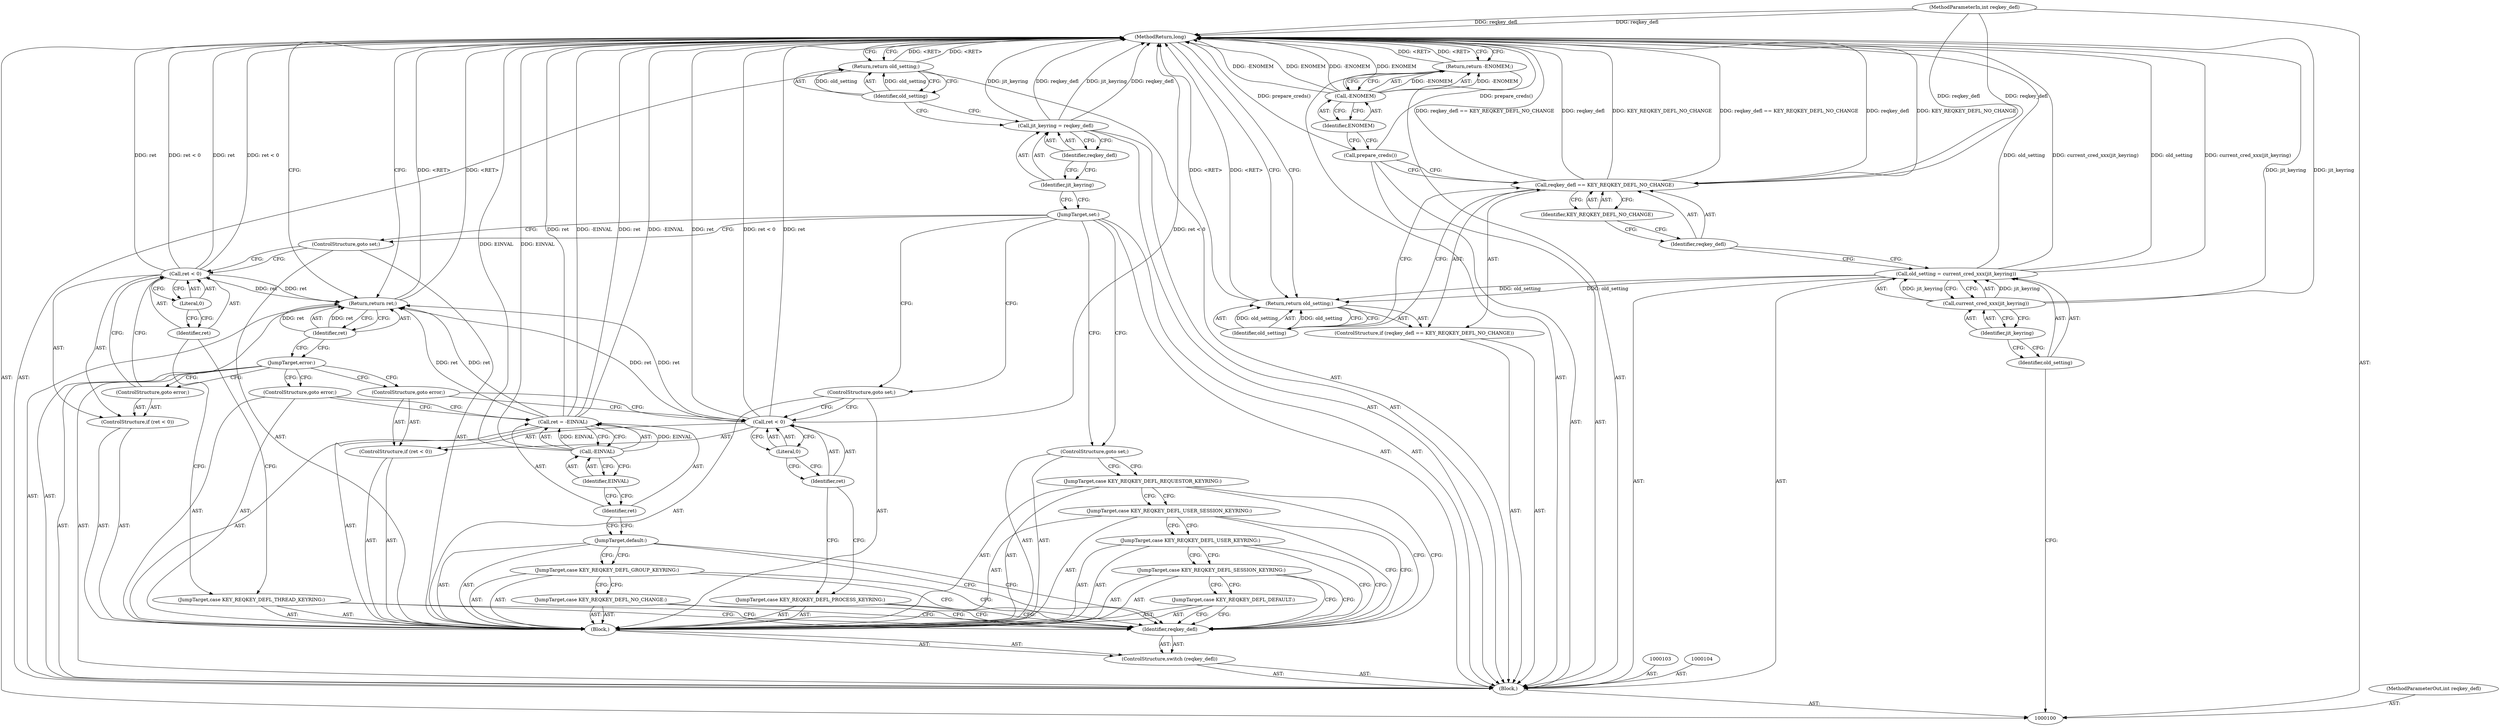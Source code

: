 digraph "0_linux_c9f838d104fed6f2f61d68164712e3204bf5271b" {
"1000159" [label="(MethodReturn,long)"];
"1000101" [label="(MethodParameterIn,int reqkey_defl)"];
"1000191" [label="(MethodParameterOut,int reqkey_defl)"];
"1000115" [label="(Call,prepare_creds())"];
"1000118" [label="(Identifier,ENOMEM)"];
"1000116" [label="(Return,return -ENOMEM;)"];
"1000117" [label="(Call,-ENOMEM)"];
"1000119" [label="(ControlStructure,switch (reqkey_defl))"];
"1000121" [label="(Block,)"];
"1000120" [label="(Identifier,reqkey_defl)"];
"1000122" [label="(JumpTarget,case KEY_REQKEY_DEFL_THREAD_KEYRING:)"];
"1000126" [label="(Literal,0)"];
"1000123" [label="(ControlStructure,if (ret < 0))"];
"1000124" [label="(Call,ret < 0)"];
"1000125" [label="(Identifier,ret)"];
"1000127" [label="(ControlStructure,goto error;)"];
"1000102" [label="(Block,)"];
"1000128" [label="(ControlStructure,goto set;)"];
"1000129" [label="(JumpTarget,case KEY_REQKEY_DEFL_PROCESS_KEYRING:)"];
"1000133" [label="(Literal,0)"];
"1000130" [label="(ControlStructure,if (ret < 0))"];
"1000131" [label="(Call,ret < 0)"];
"1000132" [label="(Identifier,ret)"];
"1000134" [label="(ControlStructure,goto error;)"];
"1000135" [label="(ControlStructure,goto set;)"];
"1000136" [label="(JumpTarget,case KEY_REQKEY_DEFL_DEFAULT:)"];
"1000137" [label="(JumpTarget,case KEY_REQKEY_DEFL_SESSION_KEYRING:)"];
"1000138" [label="(JumpTarget,case KEY_REQKEY_DEFL_USER_KEYRING:)"];
"1000139" [label="(JumpTarget,case KEY_REQKEY_DEFL_USER_SESSION_KEYRING:)"];
"1000140" [label="(JumpTarget,case KEY_REQKEY_DEFL_REQUESTOR_KEYRING:)"];
"1000141" [label="(ControlStructure,goto set;)"];
"1000142" [label="(JumpTarget,case KEY_REQKEY_DEFL_NO_CHANGE:)"];
"1000143" [label="(JumpTarget,case KEY_REQKEY_DEFL_GROUP_KEYRING:)"];
"1000144" [label="(JumpTarget,default:)"];
"1000145" [label="(Call,ret = -EINVAL)"];
"1000146" [label="(Identifier,ret)"];
"1000147" [label="(Call,-EINVAL)"];
"1000148" [label="(Identifier,EINVAL)"];
"1000149" [label="(ControlStructure,goto error;)"];
"1000150" [label="(JumpTarget,set:)"];
"1000153" [label="(Identifier,reqkey_defl)"];
"1000151" [label="(Call,jit_keyring = reqkey_defl)"];
"1000152" [label="(Identifier,jit_keyring)"];
"1000154" [label="(Return,return old_setting;)"];
"1000155" [label="(Identifier,old_setting)"];
"1000156" [label="(JumpTarget,error:)"];
"1000157" [label="(Return,return ret;)"];
"1000158" [label="(Identifier,ret)"];
"1000105" [label="(Call,old_setting = current_cred_xxx(jit_keyring))"];
"1000106" [label="(Identifier,old_setting)"];
"1000107" [label="(Call,current_cred_xxx(jit_keyring))"];
"1000108" [label="(Identifier,jit_keyring)"];
"1000109" [label="(ControlStructure,if (reqkey_defl == KEY_REQKEY_DEFL_NO_CHANGE))"];
"1000112" [label="(Identifier,KEY_REQKEY_DEFL_NO_CHANGE)"];
"1000110" [label="(Call,reqkey_defl == KEY_REQKEY_DEFL_NO_CHANGE)"];
"1000111" [label="(Identifier,reqkey_defl)"];
"1000113" [label="(Return,return old_setting;)"];
"1000114" [label="(Identifier,old_setting)"];
"1000159" -> "1000100"  [label="AST: "];
"1000159" -> "1000113"  [label="CFG: "];
"1000159" -> "1000116"  [label="CFG: "];
"1000159" -> "1000154"  [label="CFG: "];
"1000159" -> "1000157"  [label="CFG: "];
"1000116" -> "1000159"  [label="DDG: <RET>"];
"1000117" -> "1000159"  [label="DDG: -ENOMEM"];
"1000117" -> "1000159"  [label="DDG: ENOMEM"];
"1000124" -> "1000159"  [label="DDG: ret"];
"1000124" -> "1000159"  [label="DDG: ret < 0"];
"1000107" -> "1000159"  [label="DDG: jit_keyring"];
"1000131" -> "1000159"  [label="DDG: ret"];
"1000131" -> "1000159"  [label="DDG: ret < 0"];
"1000151" -> "1000159"  [label="DDG: jit_keyring"];
"1000151" -> "1000159"  [label="DDG: reqkey_defl"];
"1000115" -> "1000159"  [label="DDG: prepare_creds()"];
"1000147" -> "1000159"  [label="DDG: EINVAL"];
"1000110" -> "1000159"  [label="DDG: KEY_REQKEY_DEFL_NO_CHANGE"];
"1000110" -> "1000159"  [label="DDG: reqkey_defl == KEY_REQKEY_DEFL_NO_CHANGE"];
"1000110" -> "1000159"  [label="DDG: reqkey_defl"];
"1000145" -> "1000159"  [label="DDG: ret"];
"1000145" -> "1000159"  [label="DDG: -EINVAL"];
"1000105" -> "1000159"  [label="DDG: old_setting"];
"1000105" -> "1000159"  [label="DDG: current_cred_xxx(jit_keyring)"];
"1000101" -> "1000159"  [label="DDG: reqkey_defl"];
"1000113" -> "1000159"  [label="DDG: <RET>"];
"1000157" -> "1000159"  [label="DDG: <RET>"];
"1000154" -> "1000159"  [label="DDG: <RET>"];
"1000101" -> "1000100"  [label="AST: "];
"1000101" -> "1000159"  [label="DDG: reqkey_defl"];
"1000101" -> "1000110"  [label="DDG: reqkey_defl"];
"1000191" -> "1000100"  [label="AST: "];
"1000115" -> "1000102"  [label="AST: "];
"1000115" -> "1000110"  [label="CFG: "];
"1000118" -> "1000115"  [label="CFG: "];
"1000115" -> "1000159"  [label="DDG: prepare_creds()"];
"1000118" -> "1000117"  [label="AST: "];
"1000118" -> "1000115"  [label="CFG: "];
"1000117" -> "1000118"  [label="CFG: "];
"1000116" -> "1000102"  [label="AST: "];
"1000116" -> "1000117"  [label="CFG: "];
"1000117" -> "1000116"  [label="AST: "];
"1000159" -> "1000116"  [label="CFG: "];
"1000116" -> "1000159"  [label="DDG: <RET>"];
"1000117" -> "1000116"  [label="DDG: -ENOMEM"];
"1000117" -> "1000116"  [label="AST: "];
"1000117" -> "1000118"  [label="CFG: "];
"1000118" -> "1000117"  [label="AST: "];
"1000116" -> "1000117"  [label="CFG: "];
"1000117" -> "1000159"  [label="DDG: -ENOMEM"];
"1000117" -> "1000159"  [label="DDG: ENOMEM"];
"1000117" -> "1000116"  [label="DDG: -ENOMEM"];
"1000119" -> "1000102"  [label="AST: "];
"1000120" -> "1000119"  [label="AST: "];
"1000121" -> "1000119"  [label="AST: "];
"1000121" -> "1000119"  [label="AST: "];
"1000122" -> "1000121"  [label="AST: "];
"1000123" -> "1000121"  [label="AST: "];
"1000128" -> "1000121"  [label="AST: "];
"1000129" -> "1000121"  [label="AST: "];
"1000130" -> "1000121"  [label="AST: "];
"1000135" -> "1000121"  [label="AST: "];
"1000136" -> "1000121"  [label="AST: "];
"1000137" -> "1000121"  [label="AST: "];
"1000138" -> "1000121"  [label="AST: "];
"1000139" -> "1000121"  [label="AST: "];
"1000140" -> "1000121"  [label="AST: "];
"1000141" -> "1000121"  [label="AST: "];
"1000142" -> "1000121"  [label="AST: "];
"1000143" -> "1000121"  [label="AST: "];
"1000144" -> "1000121"  [label="AST: "];
"1000145" -> "1000121"  [label="AST: "];
"1000149" -> "1000121"  [label="AST: "];
"1000120" -> "1000119"  [label="AST: "];
"1000122" -> "1000120"  [label="CFG: "];
"1000129" -> "1000120"  [label="CFG: "];
"1000136" -> "1000120"  [label="CFG: "];
"1000137" -> "1000120"  [label="CFG: "];
"1000138" -> "1000120"  [label="CFG: "];
"1000139" -> "1000120"  [label="CFG: "];
"1000140" -> "1000120"  [label="CFG: "];
"1000142" -> "1000120"  [label="CFG: "];
"1000143" -> "1000120"  [label="CFG: "];
"1000144" -> "1000120"  [label="CFG: "];
"1000122" -> "1000121"  [label="AST: "];
"1000122" -> "1000120"  [label="CFG: "];
"1000125" -> "1000122"  [label="CFG: "];
"1000126" -> "1000124"  [label="AST: "];
"1000126" -> "1000125"  [label="CFG: "];
"1000124" -> "1000126"  [label="CFG: "];
"1000123" -> "1000121"  [label="AST: "];
"1000124" -> "1000123"  [label="AST: "];
"1000127" -> "1000123"  [label="AST: "];
"1000124" -> "1000123"  [label="AST: "];
"1000124" -> "1000126"  [label="CFG: "];
"1000125" -> "1000124"  [label="AST: "];
"1000126" -> "1000124"  [label="AST: "];
"1000127" -> "1000124"  [label="CFG: "];
"1000128" -> "1000124"  [label="CFG: "];
"1000124" -> "1000159"  [label="DDG: ret"];
"1000124" -> "1000159"  [label="DDG: ret < 0"];
"1000124" -> "1000157"  [label="DDG: ret"];
"1000125" -> "1000124"  [label="AST: "];
"1000125" -> "1000122"  [label="CFG: "];
"1000126" -> "1000125"  [label="CFG: "];
"1000127" -> "1000123"  [label="AST: "];
"1000127" -> "1000124"  [label="CFG: "];
"1000156" -> "1000127"  [label="CFG: "];
"1000102" -> "1000100"  [label="AST: "];
"1000103" -> "1000102"  [label="AST: "];
"1000104" -> "1000102"  [label="AST: "];
"1000105" -> "1000102"  [label="AST: "];
"1000109" -> "1000102"  [label="AST: "];
"1000115" -> "1000102"  [label="AST: "];
"1000116" -> "1000102"  [label="AST: "];
"1000119" -> "1000102"  [label="AST: "];
"1000150" -> "1000102"  [label="AST: "];
"1000151" -> "1000102"  [label="AST: "];
"1000154" -> "1000102"  [label="AST: "];
"1000156" -> "1000102"  [label="AST: "];
"1000157" -> "1000102"  [label="AST: "];
"1000128" -> "1000121"  [label="AST: "];
"1000128" -> "1000124"  [label="CFG: "];
"1000150" -> "1000128"  [label="CFG: "];
"1000129" -> "1000121"  [label="AST: "];
"1000129" -> "1000120"  [label="CFG: "];
"1000132" -> "1000129"  [label="CFG: "];
"1000133" -> "1000131"  [label="AST: "];
"1000133" -> "1000132"  [label="CFG: "];
"1000131" -> "1000133"  [label="CFG: "];
"1000130" -> "1000121"  [label="AST: "];
"1000131" -> "1000130"  [label="AST: "];
"1000134" -> "1000130"  [label="AST: "];
"1000131" -> "1000130"  [label="AST: "];
"1000131" -> "1000133"  [label="CFG: "];
"1000132" -> "1000131"  [label="AST: "];
"1000133" -> "1000131"  [label="AST: "];
"1000134" -> "1000131"  [label="CFG: "];
"1000135" -> "1000131"  [label="CFG: "];
"1000131" -> "1000159"  [label="DDG: ret"];
"1000131" -> "1000159"  [label="DDG: ret < 0"];
"1000131" -> "1000157"  [label="DDG: ret"];
"1000132" -> "1000131"  [label="AST: "];
"1000132" -> "1000129"  [label="CFG: "];
"1000133" -> "1000132"  [label="CFG: "];
"1000134" -> "1000130"  [label="AST: "];
"1000134" -> "1000131"  [label="CFG: "];
"1000156" -> "1000134"  [label="CFG: "];
"1000135" -> "1000121"  [label="AST: "];
"1000135" -> "1000131"  [label="CFG: "];
"1000150" -> "1000135"  [label="CFG: "];
"1000136" -> "1000121"  [label="AST: "];
"1000136" -> "1000120"  [label="CFG: "];
"1000137" -> "1000136"  [label="CFG: "];
"1000137" -> "1000121"  [label="AST: "];
"1000137" -> "1000120"  [label="CFG: "];
"1000137" -> "1000136"  [label="CFG: "];
"1000138" -> "1000137"  [label="CFG: "];
"1000138" -> "1000121"  [label="AST: "];
"1000138" -> "1000120"  [label="CFG: "];
"1000138" -> "1000137"  [label="CFG: "];
"1000139" -> "1000138"  [label="CFG: "];
"1000139" -> "1000121"  [label="AST: "];
"1000139" -> "1000120"  [label="CFG: "];
"1000139" -> "1000138"  [label="CFG: "];
"1000140" -> "1000139"  [label="CFG: "];
"1000140" -> "1000121"  [label="AST: "];
"1000140" -> "1000120"  [label="CFG: "];
"1000140" -> "1000139"  [label="CFG: "];
"1000141" -> "1000140"  [label="CFG: "];
"1000141" -> "1000121"  [label="AST: "];
"1000141" -> "1000140"  [label="CFG: "];
"1000150" -> "1000141"  [label="CFG: "];
"1000142" -> "1000121"  [label="AST: "];
"1000142" -> "1000120"  [label="CFG: "];
"1000143" -> "1000142"  [label="CFG: "];
"1000143" -> "1000121"  [label="AST: "];
"1000143" -> "1000120"  [label="CFG: "];
"1000143" -> "1000142"  [label="CFG: "];
"1000144" -> "1000143"  [label="CFG: "];
"1000144" -> "1000121"  [label="AST: "];
"1000144" -> "1000120"  [label="CFG: "];
"1000144" -> "1000143"  [label="CFG: "];
"1000146" -> "1000144"  [label="CFG: "];
"1000145" -> "1000121"  [label="AST: "];
"1000145" -> "1000147"  [label="CFG: "];
"1000146" -> "1000145"  [label="AST: "];
"1000147" -> "1000145"  [label="AST: "];
"1000149" -> "1000145"  [label="CFG: "];
"1000145" -> "1000159"  [label="DDG: ret"];
"1000145" -> "1000159"  [label="DDG: -EINVAL"];
"1000147" -> "1000145"  [label="DDG: EINVAL"];
"1000145" -> "1000157"  [label="DDG: ret"];
"1000146" -> "1000145"  [label="AST: "];
"1000146" -> "1000144"  [label="CFG: "];
"1000148" -> "1000146"  [label="CFG: "];
"1000147" -> "1000145"  [label="AST: "];
"1000147" -> "1000148"  [label="CFG: "];
"1000148" -> "1000147"  [label="AST: "];
"1000145" -> "1000147"  [label="CFG: "];
"1000147" -> "1000159"  [label="DDG: EINVAL"];
"1000147" -> "1000145"  [label="DDG: EINVAL"];
"1000148" -> "1000147"  [label="AST: "];
"1000148" -> "1000146"  [label="CFG: "];
"1000147" -> "1000148"  [label="CFG: "];
"1000149" -> "1000121"  [label="AST: "];
"1000149" -> "1000145"  [label="CFG: "];
"1000156" -> "1000149"  [label="CFG: "];
"1000150" -> "1000102"  [label="AST: "];
"1000150" -> "1000128"  [label="CFG: "];
"1000150" -> "1000135"  [label="CFG: "];
"1000150" -> "1000141"  [label="CFG: "];
"1000152" -> "1000150"  [label="CFG: "];
"1000153" -> "1000151"  [label="AST: "];
"1000153" -> "1000152"  [label="CFG: "];
"1000151" -> "1000153"  [label="CFG: "];
"1000151" -> "1000102"  [label="AST: "];
"1000151" -> "1000153"  [label="CFG: "];
"1000152" -> "1000151"  [label="AST: "];
"1000153" -> "1000151"  [label="AST: "];
"1000155" -> "1000151"  [label="CFG: "];
"1000151" -> "1000159"  [label="DDG: jit_keyring"];
"1000151" -> "1000159"  [label="DDG: reqkey_defl"];
"1000152" -> "1000151"  [label="AST: "];
"1000152" -> "1000150"  [label="CFG: "];
"1000153" -> "1000152"  [label="CFG: "];
"1000154" -> "1000102"  [label="AST: "];
"1000154" -> "1000155"  [label="CFG: "];
"1000155" -> "1000154"  [label="AST: "];
"1000159" -> "1000154"  [label="CFG: "];
"1000154" -> "1000159"  [label="DDG: <RET>"];
"1000155" -> "1000154"  [label="DDG: old_setting"];
"1000155" -> "1000154"  [label="AST: "];
"1000155" -> "1000151"  [label="CFG: "];
"1000154" -> "1000155"  [label="CFG: "];
"1000155" -> "1000154"  [label="DDG: old_setting"];
"1000156" -> "1000102"  [label="AST: "];
"1000156" -> "1000127"  [label="CFG: "];
"1000156" -> "1000134"  [label="CFG: "];
"1000156" -> "1000149"  [label="CFG: "];
"1000158" -> "1000156"  [label="CFG: "];
"1000157" -> "1000102"  [label="AST: "];
"1000157" -> "1000158"  [label="CFG: "];
"1000158" -> "1000157"  [label="AST: "];
"1000159" -> "1000157"  [label="CFG: "];
"1000157" -> "1000159"  [label="DDG: <RET>"];
"1000158" -> "1000157"  [label="DDG: ret"];
"1000124" -> "1000157"  [label="DDG: ret"];
"1000131" -> "1000157"  [label="DDG: ret"];
"1000145" -> "1000157"  [label="DDG: ret"];
"1000158" -> "1000157"  [label="AST: "];
"1000158" -> "1000156"  [label="CFG: "];
"1000157" -> "1000158"  [label="CFG: "];
"1000158" -> "1000157"  [label="DDG: ret"];
"1000105" -> "1000102"  [label="AST: "];
"1000105" -> "1000107"  [label="CFG: "];
"1000106" -> "1000105"  [label="AST: "];
"1000107" -> "1000105"  [label="AST: "];
"1000111" -> "1000105"  [label="CFG: "];
"1000105" -> "1000159"  [label="DDG: old_setting"];
"1000105" -> "1000159"  [label="DDG: current_cred_xxx(jit_keyring)"];
"1000107" -> "1000105"  [label="DDG: jit_keyring"];
"1000105" -> "1000113"  [label="DDG: old_setting"];
"1000106" -> "1000105"  [label="AST: "];
"1000106" -> "1000100"  [label="CFG: "];
"1000108" -> "1000106"  [label="CFG: "];
"1000107" -> "1000105"  [label="AST: "];
"1000107" -> "1000108"  [label="CFG: "];
"1000108" -> "1000107"  [label="AST: "];
"1000105" -> "1000107"  [label="CFG: "];
"1000107" -> "1000159"  [label="DDG: jit_keyring"];
"1000107" -> "1000105"  [label="DDG: jit_keyring"];
"1000108" -> "1000107"  [label="AST: "];
"1000108" -> "1000106"  [label="CFG: "];
"1000107" -> "1000108"  [label="CFG: "];
"1000109" -> "1000102"  [label="AST: "];
"1000110" -> "1000109"  [label="AST: "];
"1000113" -> "1000109"  [label="AST: "];
"1000112" -> "1000110"  [label="AST: "];
"1000112" -> "1000111"  [label="CFG: "];
"1000110" -> "1000112"  [label="CFG: "];
"1000110" -> "1000109"  [label="AST: "];
"1000110" -> "1000112"  [label="CFG: "];
"1000111" -> "1000110"  [label="AST: "];
"1000112" -> "1000110"  [label="AST: "];
"1000114" -> "1000110"  [label="CFG: "];
"1000115" -> "1000110"  [label="CFG: "];
"1000110" -> "1000159"  [label="DDG: KEY_REQKEY_DEFL_NO_CHANGE"];
"1000110" -> "1000159"  [label="DDG: reqkey_defl == KEY_REQKEY_DEFL_NO_CHANGE"];
"1000110" -> "1000159"  [label="DDG: reqkey_defl"];
"1000101" -> "1000110"  [label="DDG: reqkey_defl"];
"1000111" -> "1000110"  [label="AST: "];
"1000111" -> "1000105"  [label="CFG: "];
"1000112" -> "1000111"  [label="CFG: "];
"1000113" -> "1000109"  [label="AST: "];
"1000113" -> "1000114"  [label="CFG: "];
"1000114" -> "1000113"  [label="AST: "];
"1000159" -> "1000113"  [label="CFG: "];
"1000113" -> "1000159"  [label="DDG: <RET>"];
"1000114" -> "1000113"  [label="DDG: old_setting"];
"1000105" -> "1000113"  [label="DDG: old_setting"];
"1000114" -> "1000113"  [label="AST: "];
"1000114" -> "1000110"  [label="CFG: "];
"1000113" -> "1000114"  [label="CFG: "];
"1000114" -> "1000113"  [label="DDG: old_setting"];
}
